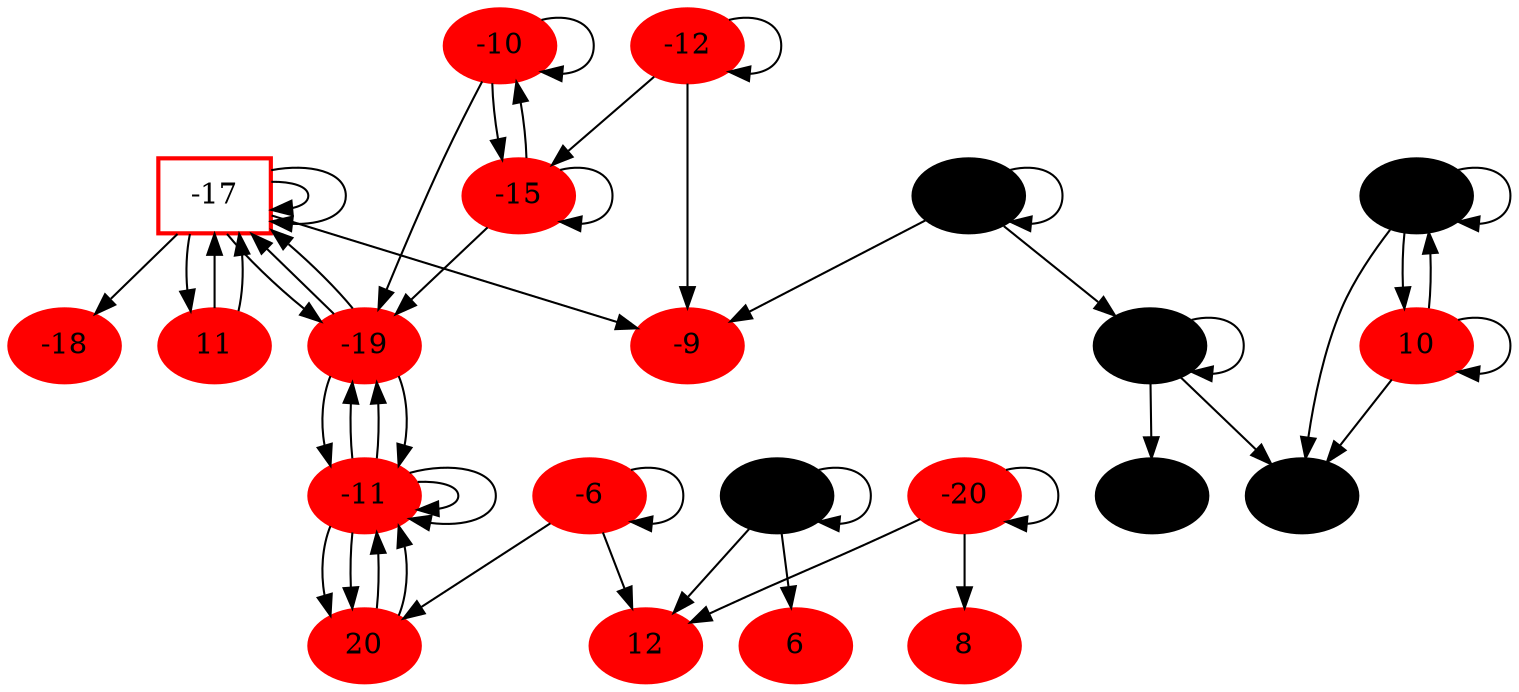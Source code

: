 digraph G {
size ="20, 20";
-17[shape=box,style=bold,color="1.700000 1.700000 1.700000"];
node [style=filled,color="2.000000 2.000000 2.000000"];
-17 -> 11;
node [style=filled,color="2.000000 2.000000 2.000000"];
-17 -> -17;
node [style=filled,color="2.000000 2.000000 2.000000"];
-17 -> -19;
node [style=filled,color="2.000000 2.000000 2.000000"];
-11 -> -11;
node [style=filled,color="2.000000 2.000000 2.000000"];
-11 -> -19;
node [style=filled,color="2.000000 2.000000 2.000000"];
-11 -> 20;
node [style=filled,color="0.000000 0.000000 0.000000"];
-3 -> -3;
node [style=filled,color="2.000000 2.000000 2.000000"];
-3 -> 6;
node [style=filled,color="2.000000 2.000000 2.000000"];
-3 -> 12;
node [style=filled,color="2.000000 2.000000 2.000000"];
-6 -> -6;
node [style=filled,color="2.000000 2.000000 2.000000"];
-6 -> 12;
node [style=filled,color="2.000000 2.000000 2.000000"];
-6 -> 20;
node [style=filled,color="2.000000 2.000000 2.000000"];
-11 -> -11;
node [style=filled,color="2.000000 2.000000 2.000000"];
-11 -> -19;
node [style=filled,color="2.000000 2.000000 2.000000"];
-11 -> 20;
node [style=filled,color="2.000000 2.000000 2.000000"];
-20 -> 8;
node [style=filled,color="2.000000 2.000000 2.000000"];
-20 -> 12;
node [style=filled,color="2.000000 2.000000 2.000000"];
-20 -> -20;
node [style=filled,color="0.000000 0.000000 0.000000"];
-8 -> -2;
node [style=filled,color="2.000000 2.000000 2.000000"];
-8 -> -8;
node [style=filled,color="2.000000 2.000000 2.000000"];
-8 -> 10;
node [style=filled,color="2.000000 2.000000 2.000000"];
-10 -> -10;
node [style=filled,color="2.000000 2.000000 2.000000"];
-10 -> -15;
node [style=filled,color="2.000000 2.000000 2.000000"];
-10 -> -19;
node [style=filled,color="2.000000 2.000000 2.000000"];
-12 -> -9;
node [style=filled,color="2.000000 2.000000 2.000000"];
-12 -> -12;
node [style=filled,color="2.000000 2.000000 2.000000"];
-12 -> -15;
node [style=filled,color="0.000000 0.000000 0.000000"];
15 -> -2;
node [style=filled,color="2.000000 2.000000 2.000000"];
15 -> 15;
node [style=filled,color="0.000000 0.000000 0.000000"];
15 -> 16;
node [style=filled,color="0.000000 0.000000 0.000000"];
-5 -> -5;
node [style=filled,color="2.000000 2.000000 2.000000"];
-5 -> -9;
node [style=filled,color="2.000000 2.000000 2.000000"];
-5 -> 15;
node [style=filled,color="2.000000 2.000000 2.000000"];
-15 -> -10;
node [style=filled,color="2.000000 2.000000 2.000000"];
-15 -> -15;
node [style=filled,color="2.000000 2.000000 2.000000"];
-15 -> -19;
node [style=filled,color="0.000000 0.000000 0.000000"];
10 -> -2;
node [style=filled,color="2.000000 2.000000 2.000000"];
10 -> -8;
node [style=filled,color="2.000000 2.000000 2.000000"];
10 -> 10;
node [style=filled,color="2.000000 2.000000 2.000000"];
-17 -> -9;
node [style=filled,color="2.000000 2.000000 2.000000"];
-17 -> -17;
node [style=filled,color="1.700000 1.700000 1.700000"];
-17 -> -18;
node [style=solid,color="grey"];
11 -> -17;
-19 -> -17;
-19 -> -11;
20 -> -11;
-19 -> -11;
20 -> -11;
11 -> -17;
-19 -> -17;}